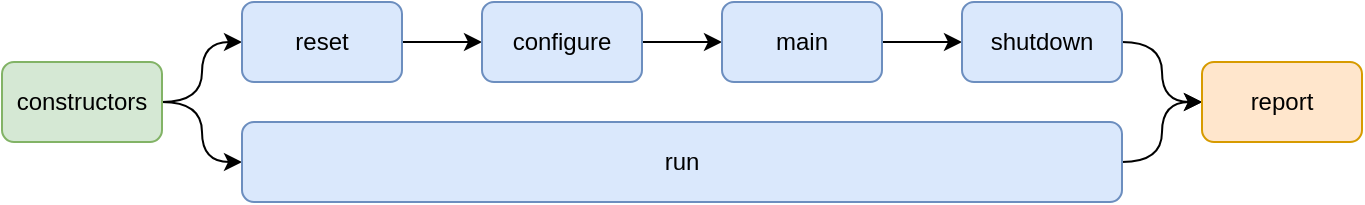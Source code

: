 <mxfile version="24.2.5" type="device">
  <diagram name="Page-1" id="1NETU_hJhFnLvKn2Xm6j">
    <mxGraphModel dx="1754" dy="1158" grid="1" gridSize="10" guides="1" tooltips="1" connect="1" arrows="1" fold="1" page="1" pageScale="1" pageWidth="850" pageHeight="1100" math="0" shadow="0">
      <root>
        <mxCell id="0" />
        <mxCell id="1" parent="0" />
        <mxCell id="L_UeAtCrDbTH6_aRAaRV-1" style="edgeStyle=orthogonalEdgeStyle;rounded=0;orthogonalLoop=1;jettySize=auto;html=1;exitX=1;exitY=0.5;exitDx=0;exitDy=0;entryX=0;entryY=0.5;entryDx=0;entryDy=0;curved=1;" edge="1" parent="1" source="W8kJqxqHqj2Xd9lNF0Cc-2" target="W8kJqxqHqj2Xd9lNF0Cc-7">
          <mxGeometry relative="1" as="geometry" />
        </mxCell>
        <mxCell id="L_UeAtCrDbTH6_aRAaRV-2" style="edgeStyle=orthogonalEdgeStyle;rounded=0;orthogonalLoop=1;jettySize=auto;html=1;exitX=1;exitY=0.5;exitDx=0;exitDy=0;entryX=0;entryY=0.5;entryDx=0;entryDy=0;curved=1;" edge="1" parent="1" source="W8kJqxqHqj2Xd9lNF0Cc-2" target="W8kJqxqHqj2Xd9lNF0Cc-8">
          <mxGeometry relative="1" as="geometry" />
        </mxCell>
        <mxCell id="W8kJqxqHqj2Xd9lNF0Cc-2" value="constructors" style="rounded=1;whiteSpace=wrap;html=1;fillColor=#d5e8d4;strokeColor=#82b366;" parent="1" vertex="1">
          <mxGeometry x="440" y="560" width="80" height="40" as="geometry" />
        </mxCell>
        <mxCell id="L_UeAtCrDbTH6_aRAaRV-3" style="edgeStyle=orthogonalEdgeStyle;rounded=0;orthogonalLoop=1;jettySize=auto;html=1;exitX=1;exitY=0.5;exitDx=0;exitDy=0;entryX=0;entryY=0.5;entryDx=0;entryDy=0;" edge="1" parent="1" source="W8kJqxqHqj2Xd9lNF0Cc-7" target="W8kJqxqHqj2Xd9lNF0Cc-12">
          <mxGeometry relative="1" as="geometry" />
        </mxCell>
        <mxCell id="W8kJqxqHqj2Xd9lNF0Cc-7" value="reset" style="rounded=1;whiteSpace=wrap;html=1;fillColor=#dae8fc;strokeColor=#6c8ebf;" parent="1" vertex="1">
          <mxGeometry x="560" y="530" width="80" height="40" as="geometry" />
        </mxCell>
        <mxCell id="L_UeAtCrDbTH6_aRAaRV-8" style="edgeStyle=orthogonalEdgeStyle;rounded=0;orthogonalLoop=1;jettySize=auto;html=1;exitX=1;exitY=0.5;exitDx=0;exitDy=0;entryX=0;entryY=0.5;entryDx=0;entryDy=0;curved=1;" edge="1" parent="1" source="W8kJqxqHqj2Xd9lNF0Cc-8" target="W8kJqxqHqj2Xd9lNF0Cc-26">
          <mxGeometry relative="1" as="geometry" />
        </mxCell>
        <mxCell id="W8kJqxqHqj2Xd9lNF0Cc-8" value="run" style="rounded=1;whiteSpace=wrap;html=1;fillColor=#dae8fc;strokeColor=#6c8ebf;" parent="1" vertex="1">
          <mxGeometry x="560" y="590" width="440" height="40" as="geometry" />
        </mxCell>
        <mxCell id="L_UeAtCrDbTH6_aRAaRV-5" style="edgeStyle=orthogonalEdgeStyle;rounded=0;orthogonalLoop=1;jettySize=auto;html=1;exitX=1;exitY=0.5;exitDx=0;exitDy=0;entryX=0;entryY=0.5;entryDx=0;entryDy=0;" edge="1" parent="1" source="W8kJqxqHqj2Xd9lNF0Cc-12" target="W8kJqxqHqj2Xd9lNF0Cc-15">
          <mxGeometry relative="1" as="geometry" />
        </mxCell>
        <mxCell id="W8kJqxqHqj2Xd9lNF0Cc-12" value="configure" style="rounded=1;whiteSpace=wrap;html=1;fillColor=#dae8fc;strokeColor=#6c8ebf;" parent="1" vertex="1">
          <mxGeometry x="680" y="530" width="80" height="40" as="geometry" />
        </mxCell>
        <mxCell id="L_UeAtCrDbTH6_aRAaRV-6" style="edgeStyle=orthogonalEdgeStyle;rounded=0;orthogonalLoop=1;jettySize=auto;html=1;exitX=1;exitY=0.5;exitDx=0;exitDy=0;entryX=0;entryY=0.5;entryDx=0;entryDy=0;" edge="1" parent="1" source="W8kJqxqHqj2Xd9lNF0Cc-15" target="W8kJqxqHqj2Xd9lNF0Cc-18">
          <mxGeometry relative="1" as="geometry" />
        </mxCell>
        <mxCell id="W8kJqxqHqj2Xd9lNF0Cc-15" value="main" style="rounded=1;whiteSpace=wrap;html=1;fillColor=#dae8fc;strokeColor=#6c8ebf;" parent="1" vertex="1">
          <mxGeometry x="800" y="530" width="80" height="40" as="geometry" />
        </mxCell>
        <mxCell id="L_UeAtCrDbTH6_aRAaRV-7" style="edgeStyle=orthogonalEdgeStyle;rounded=0;orthogonalLoop=1;jettySize=auto;html=1;exitX=1;exitY=0.5;exitDx=0;exitDy=0;entryX=0;entryY=0.5;entryDx=0;entryDy=0;curved=1;" edge="1" parent="1" source="W8kJqxqHqj2Xd9lNF0Cc-18" target="W8kJqxqHqj2Xd9lNF0Cc-26">
          <mxGeometry relative="1" as="geometry" />
        </mxCell>
        <mxCell id="W8kJqxqHqj2Xd9lNF0Cc-18" value="shutdown" style="rounded=1;whiteSpace=wrap;html=1;fillColor=#dae8fc;strokeColor=#6c8ebf;" parent="1" vertex="1">
          <mxGeometry x="920" y="530" width="80" height="40" as="geometry" />
        </mxCell>
        <mxCell id="W8kJqxqHqj2Xd9lNF0Cc-26" value="report" style="rounded=1;whiteSpace=wrap;html=1;fillColor=#ffe6cc;strokeColor=#d79b00;" parent="1" vertex="1">
          <mxGeometry x="1040" y="560" width="80" height="40" as="geometry" />
        </mxCell>
      </root>
    </mxGraphModel>
  </diagram>
</mxfile>
